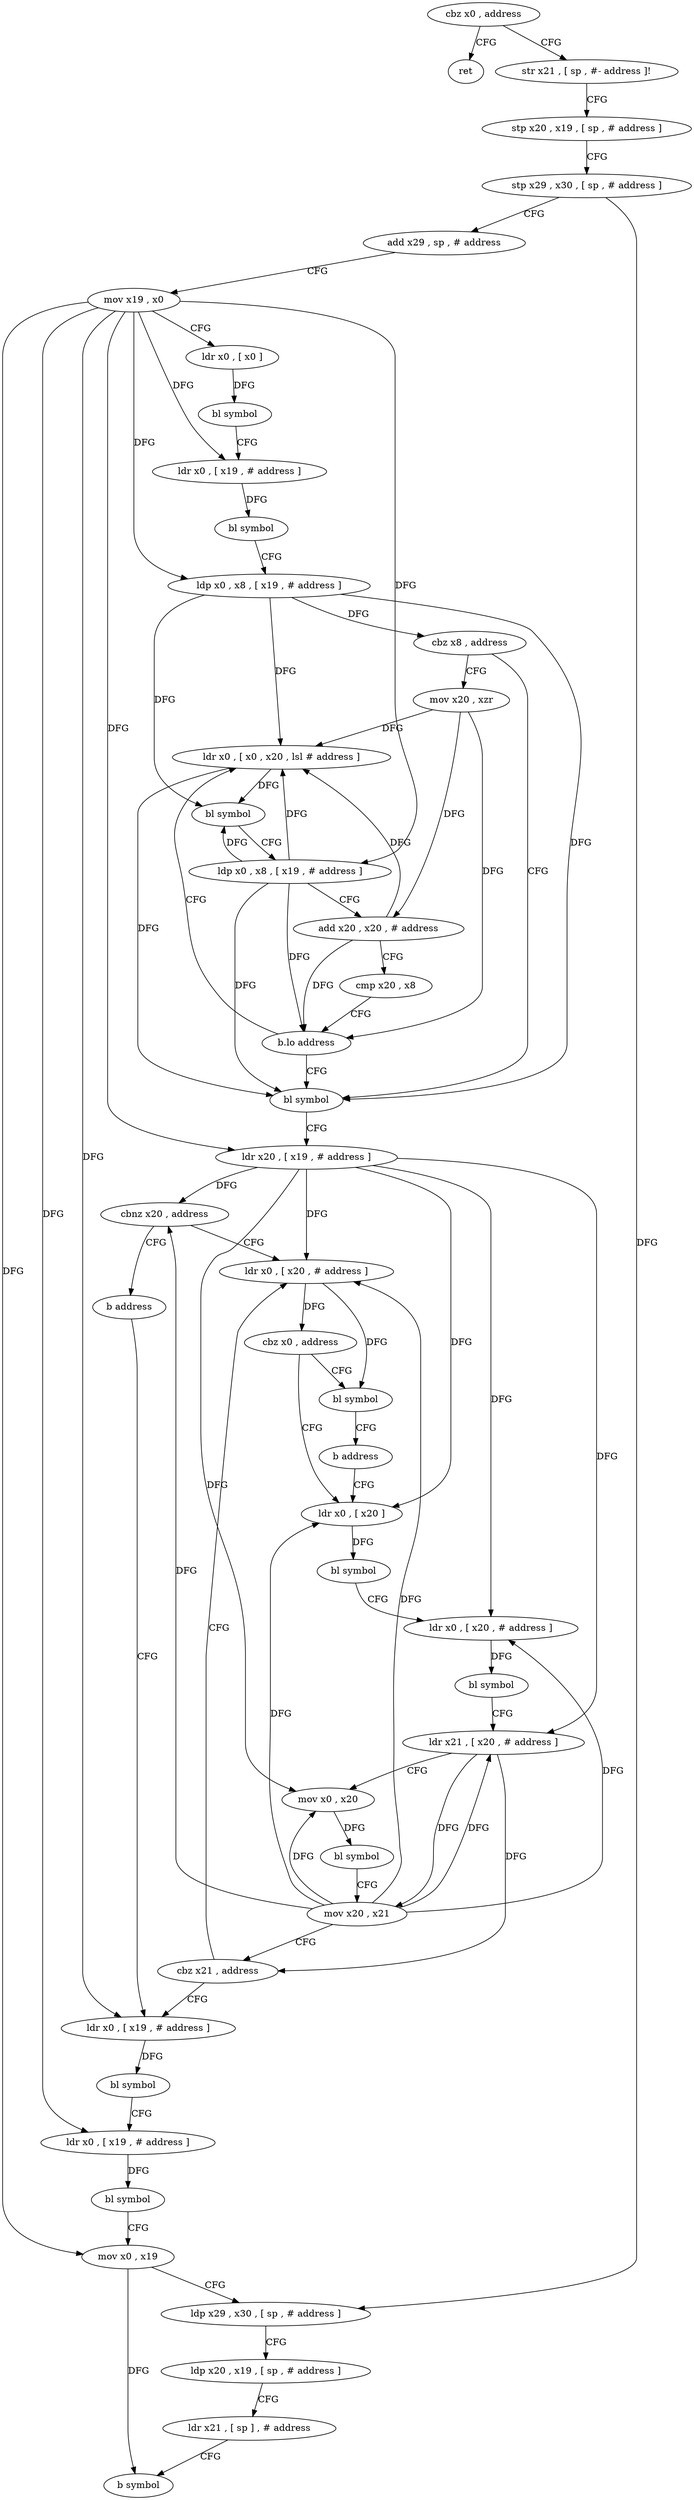 digraph "func" {
"80504" [label = "cbz x0 , address" ]
"80684" [label = "ret" ]
"80508" [label = "str x21 , [ sp , #- address ]!" ]
"80512" [label = "stp x20 , x19 , [ sp , # address ]" ]
"80516" [label = "stp x29 , x30 , [ sp , # address ]" ]
"80520" [label = "add x29 , sp , # address" ]
"80524" [label = "mov x19 , x0" ]
"80528" [label = "ldr x0 , [ x0 ]" ]
"80532" [label = "bl symbol" ]
"80536" [label = "ldr x0 , [ x19 , # address ]" ]
"80540" [label = "bl symbol" ]
"80544" [label = "ldp x0 , x8 , [ x19 , # address ]" ]
"80548" [label = "cbz x8 , address" ]
"80580" [label = "bl symbol" ]
"80552" [label = "mov x20 , xzr" ]
"80584" [label = "ldr x20 , [ x19 , # address ]" ]
"80588" [label = "cbnz x20 , address" ]
"80632" [label = "ldr x0 , [ x20 , # address ]" ]
"80592" [label = "b address" ]
"80556" [label = "ldr x0 , [ x0 , x20 , lsl # address ]" ]
"80636" [label = "cbz x0 , address" ]
"80596" [label = "ldr x0 , [ x20 ]" ]
"80640" [label = "bl symbol" ]
"80648" [label = "ldr x0 , [ x19 , # address ]" ]
"80560" [label = "bl symbol" ]
"80564" [label = "ldp x0 , x8 , [ x19 , # address ]" ]
"80568" [label = "add x20 , x20 , # address" ]
"80572" [label = "cmp x20 , x8" ]
"80576" [label = "b.lo address" ]
"80600" [label = "bl symbol" ]
"80604" [label = "ldr x0 , [ x20 , # address ]" ]
"80608" [label = "bl symbol" ]
"80612" [label = "ldr x21 , [ x20 , # address ]" ]
"80616" [label = "mov x0 , x20" ]
"80620" [label = "bl symbol" ]
"80624" [label = "mov x20 , x21" ]
"80628" [label = "cbz x21 , address" ]
"80644" [label = "b address" ]
"80652" [label = "bl symbol" ]
"80656" [label = "ldr x0 , [ x19 , # address ]" ]
"80660" [label = "bl symbol" ]
"80664" [label = "mov x0 , x19" ]
"80668" [label = "ldp x29 , x30 , [ sp , # address ]" ]
"80672" [label = "ldp x20 , x19 , [ sp , # address ]" ]
"80676" [label = "ldr x21 , [ sp ] , # address" ]
"80680" [label = "b symbol" ]
"80504" -> "80684" [ label = "CFG" ]
"80504" -> "80508" [ label = "CFG" ]
"80508" -> "80512" [ label = "CFG" ]
"80512" -> "80516" [ label = "CFG" ]
"80516" -> "80520" [ label = "CFG" ]
"80516" -> "80668" [ label = "DFG" ]
"80520" -> "80524" [ label = "CFG" ]
"80524" -> "80528" [ label = "CFG" ]
"80524" -> "80536" [ label = "DFG" ]
"80524" -> "80544" [ label = "DFG" ]
"80524" -> "80584" [ label = "DFG" ]
"80524" -> "80564" [ label = "DFG" ]
"80524" -> "80648" [ label = "DFG" ]
"80524" -> "80656" [ label = "DFG" ]
"80524" -> "80664" [ label = "DFG" ]
"80528" -> "80532" [ label = "DFG" ]
"80532" -> "80536" [ label = "CFG" ]
"80536" -> "80540" [ label = "DFG" ]
"80540" -> "80544" [ label = "CFG" ]
"80544" -> "80548" [ label = "DFG" ]
"80544" -> "80580" [ label = "DFG" ]
"80544" -> "80556" [ label = "DFG" ]
"80544" -> "80560" [ label = "DFG" ]
"80548" -> "80580" [ label = "CFG" ]
"80548" -> "80552" [ label = "CFG" ]
"80580" -> "80584" [ label = "CFG" ]
"80552" -> "80556" [ label = "DFG" ]
"80552" -> "80568" [ label = "DFG" ]
"80552" -> "80576" [ label = "DFG" ]
"80584" -> "80588" [ label = "DFG" ]
"80584" -> "80632" [ label = "DFG" ]
"80584" -> "80596" [ label = "DFG" ]
"80584" -> "80604" [ label = "DFG" ]
"80584" -> "80612" [ label = "DFG" ]
"80584" -> "80616" [ label = "DFG" ]
"80588" -> "80632" [ label = "CFG" ]
"80588" -> "80592" [ label = "CFG" ]
"80632" -> "80636" [ label = "DFG" ]
"80632" -> "80640" [ label = "DFG" ]
"80592" -> "80648" [ label = "CFG" ]
"80556" -> "80560" [ label = "DFG" ]
"80556" -> "80580" [ label = "DFG" ]
"80636" -> "80596" [ label = "CFG" ]
"80636" -> "80640" [ label = "CFG" ]
"80596" -> "80600" [ label = "DFG" ]
"80640" -> "80644" [ label = "CFG" ]
"80648" -> "80652" [ label = "DFG" ]
"80560" -> "80564" [ label = "CFG" ]
"80564" -> "80568" [ label = "CFG" ]
"80564" -> "80580" [ label = "DFG" ]
"80564" -> "80560" [ label = "DFG" ]
"80564" -> "80556" [ label = "DFG" ]
"80564" -> "80576" [ label = "DFG" ]
"80568" -> "80572" [ label = "CFG" ]
"80568" -> "80556" [ label = "DFG" ]
"80568" -> "80576" [ label = "DFG" ]
"80572" -> "80576" [ label = "CFG" ]
"80576" -> "80556" [ label = "CFG" ]
"80576" -> "80580" [ label = "CFG" ]
"80600" -> "80604" [ label = "CFG" ]
"80604" -> "80608" [ label = "DFG" ]
"80608" -> "80612" [ label = "CFG" ]
"80612" -> "80616" [ label = "CFG" ]
"80612" -> "80624" [ label = "DFG" ]
"80612" -> "80628" [ label = "DFG" ]
"80616" -> "80620" [ label = "DFG" ]
"80620" -> "80624" [ label = "CFG" ]
"80624" -> "80628" [ label = "CFG" ]
"80624" -> "80588" [ label = "DFG" ]
"80624" -> "80632" [ label = "DFG" ]
"80624" -> "80596" [ label = "DFG" ]
"80624" -> "80604" [ label = "DFG" ]
"80624" -> "80612" [ label = "DFG" ]
"80624" -> "80616" [ label = "DFG" ]
"80628" -> "80648" [ label = "CFG" ]
"80628" -> "80632" [ label = "CFG" ]
"80644" -> "80596" [ label = "CFG" ]
"80652" -> "80656" [ label = "CFG" ]
"80656" -> "80660" [ label = "DFG" ]
"80660" -> "80664" [ label = "CFG" ]
"80664" -> "80668" [ label = "CFG" ]
"80664" -> "80680" [ label = "DFG" ]
"80668" -> "80672" [ label = "CFG" ]
"80672" -> "80676" [ label = "CFG" ]
"80676" -> "80680" [ label = "CFG" ]
}
